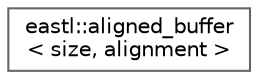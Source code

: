 digraph "类继承关系图"
{
 // LATEX_PDF_SIZE
  bgcolor="transparent";
  edge [fontname=Helvetica,fontsize=10,labelfontname=Helvetica,labelfontsize=10];
  node [fontname=Helvetica,fontsize=10,shape=box,height=0.2,width=0.4];
  rankdir="LR";
  Node0 [id="Node000000",label="eastl::aligned_buffer\l\< size, alignment \>",height=0.2,width=0.4,color="grey40", fillcolor="white", style="filled",URL="$structeastl_1_1aligned__buffer.html",tooltip=" "];
}
